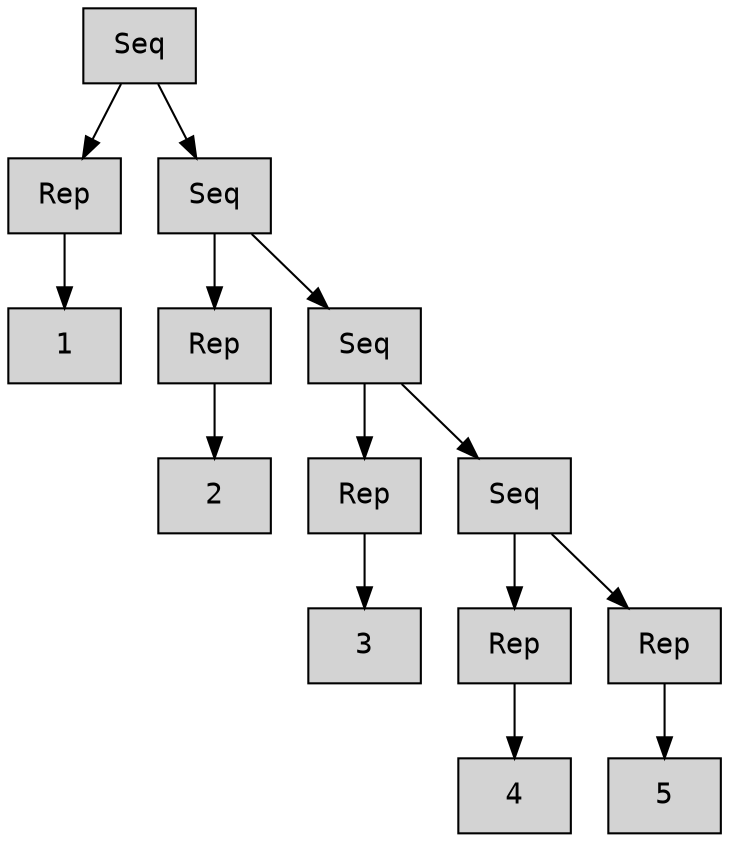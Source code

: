 digraph AST {
node [shape=box style=filled fontname=Courier];
0[label="Seq"];
0 -> 1;
1[label="Rep"];
1 -> 2;
2[label="1"];
0 -> 3;
3[label="Seq"];
3 -> 4;
4[label="Rep"];
4 -> 5;
5[label="2"];
3 -> 6;
6[label="Seq"];
6 -> 7;
7[label="Rep"];
7 -> 8;
8[label="3"];
6 -> 9;
9[label="Seq"];
9 -> 10;
10[label="Rep"];
10 -> 11;
11[label="4"];
9 -> 12;
12[label="Rep"];
12 -> 13;
13[label="5"];
}
